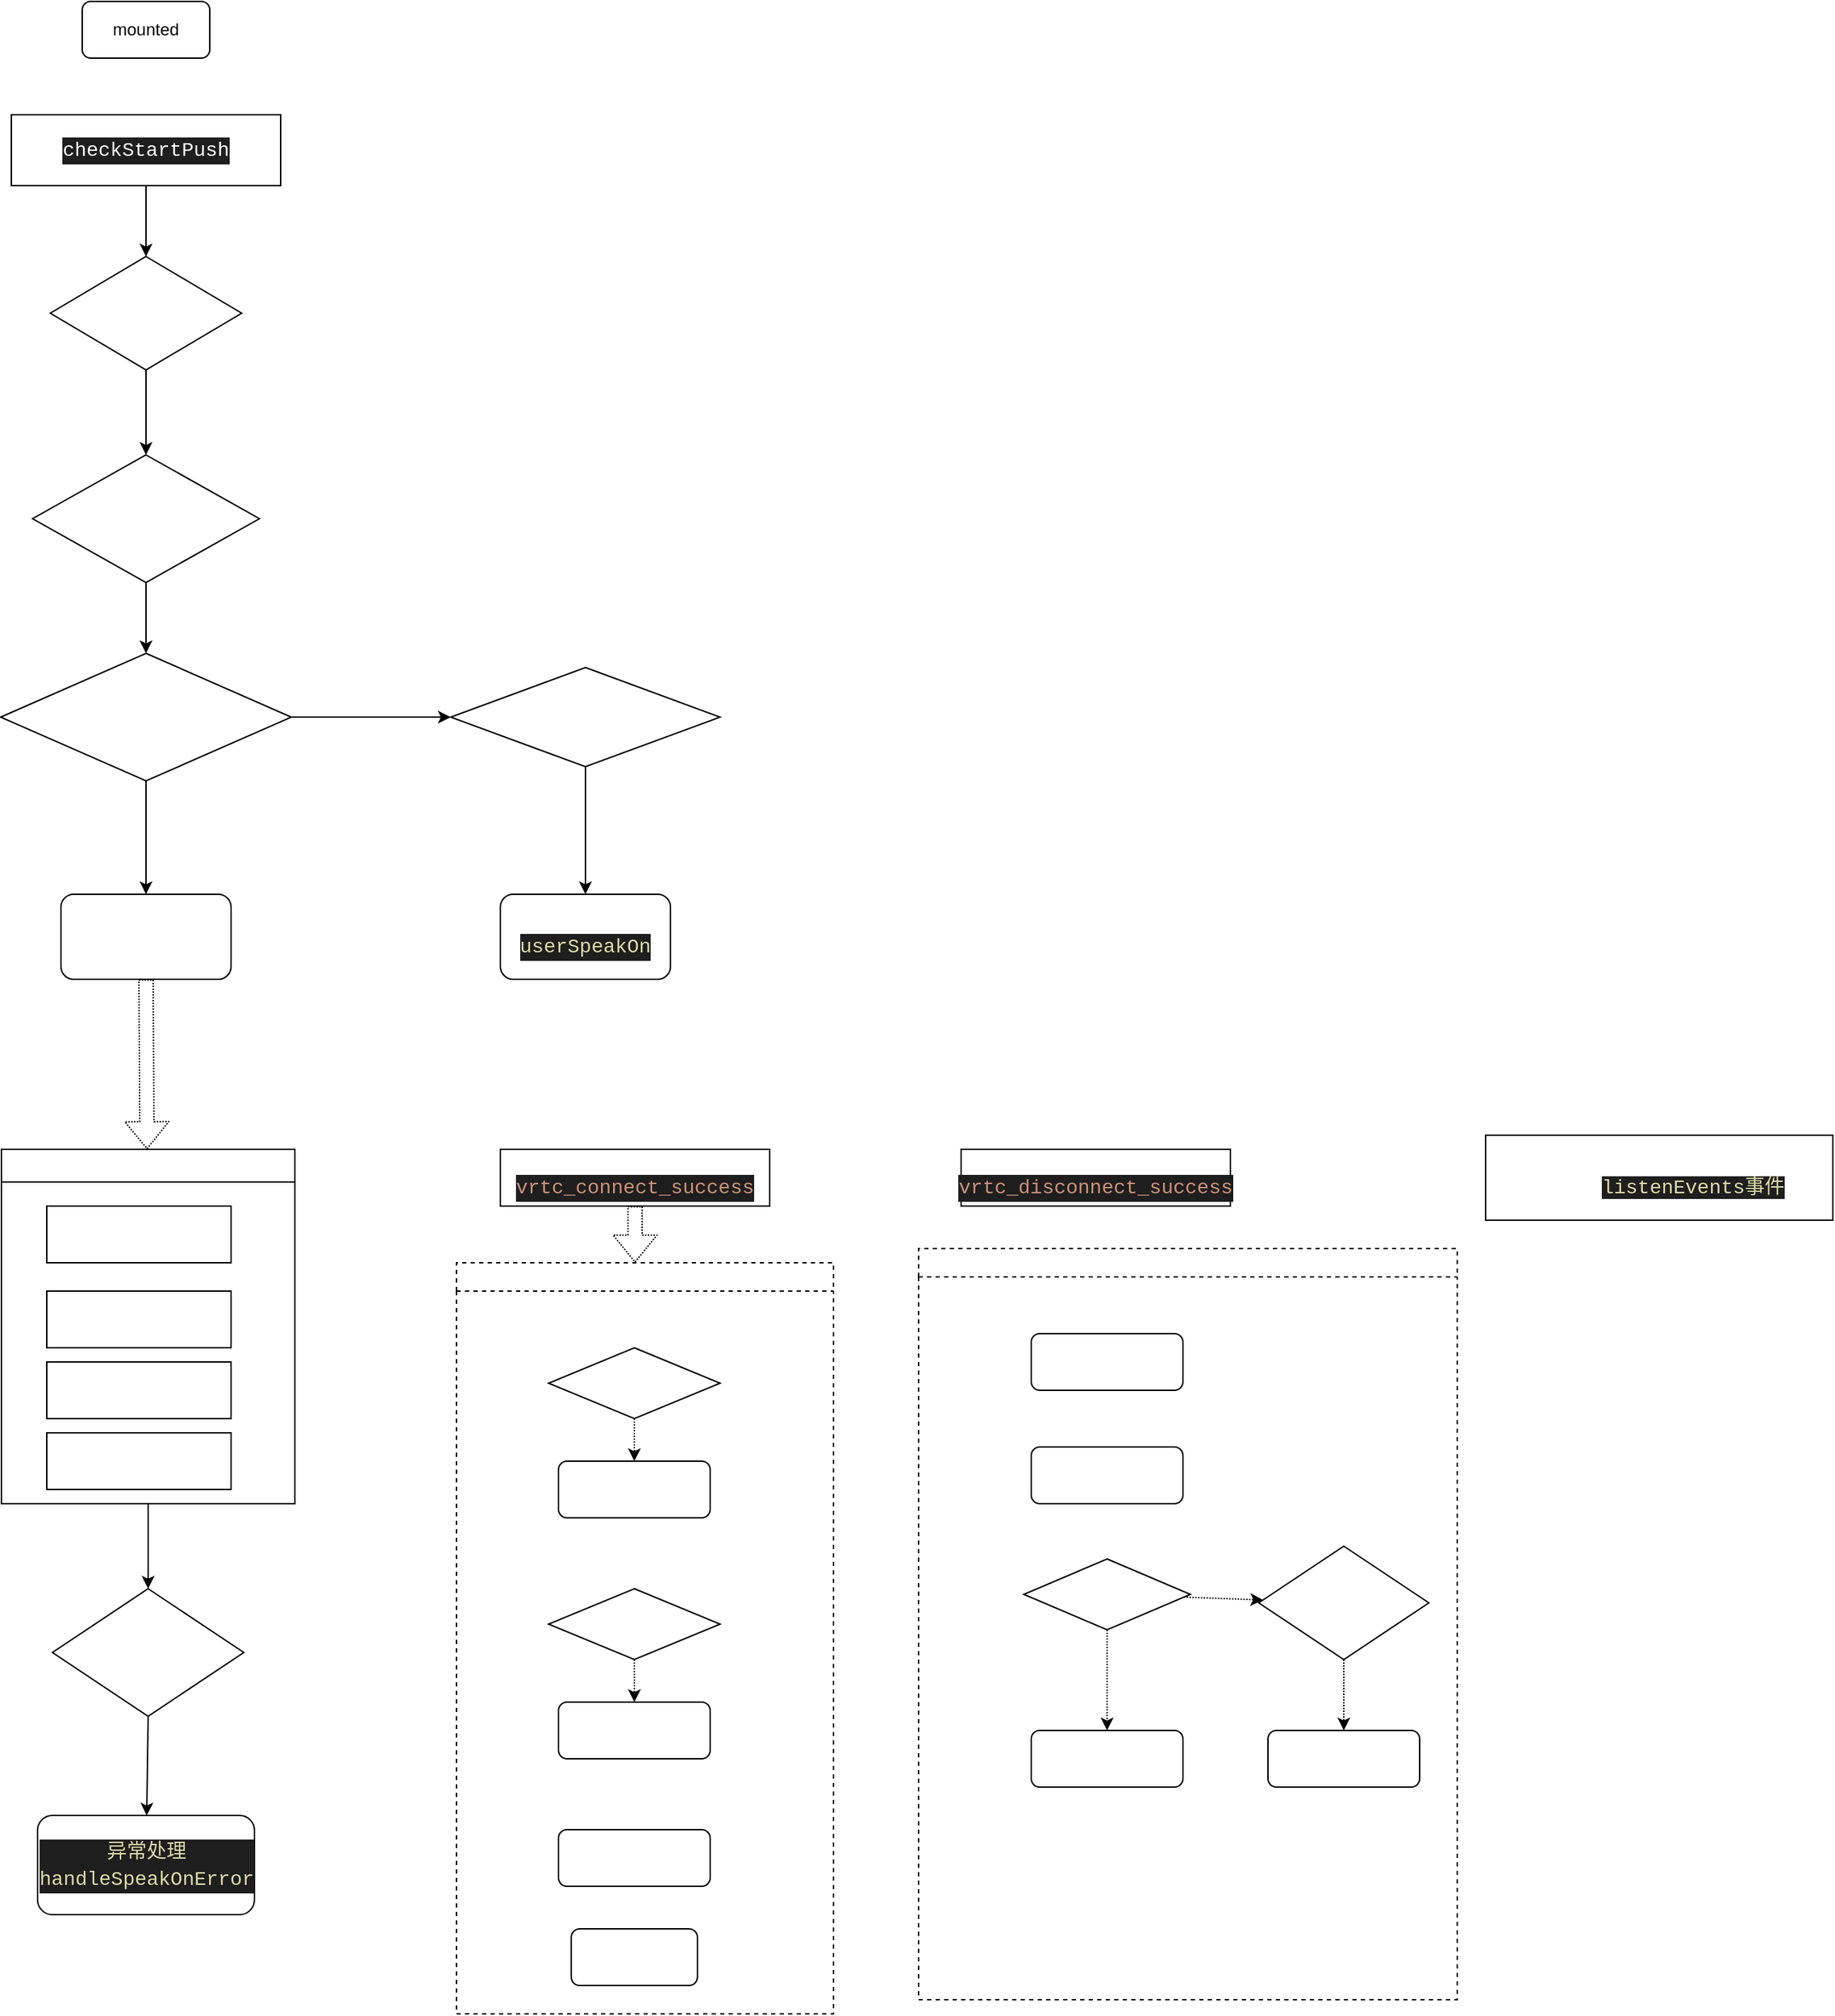<mxfile>
    <diagram id="GCOIHQHjHhxA3ld77Z4R" name="第 1 页">
        <mxGraphModel dx="884" dy="567" grid="1" gridSize="10" guides="1" tooltips="1" connect="1" arrows="1" fold="1" page="1" pageScale="1" pageWidth="827" pageHeight="1169" math="0" shadow="0">
            <root>
                <mxCell id="0"/>
                <mxCell id="1" parent="0"/>
                <mxCell id="2" value="mounted" style="rounded=1;whiteSpace=wrap;html=1;" vertex="1" parent="1">
                    <mxGeometry x="150" y="20" width="90" height="40" as="geometry"/>
                </mxCell>
                <mxCell id="8" style="edgeStyle=none;html=1;exitX=0.5;exitY=1;exitDx=0;exitDy=0;entryX=0.5;entryY=0;entryDx=0;entryDy=0;fontColor=#FFFFFF;" edge="1" parent="1" source="3" target="6">
                    <mxGeometry relative="1" as="geometry"/>
                </mxCell>
                <mxCell id="3" value="&lt;div style=&quot;background-color: rgb(30 , 30 , 30) ; font-family: &amp;#34;consolas&amp;#34; , &amp;#34;courier new&amp;#34; , monospace ; font-size: 14px ; line-height: 19px&quot;&gt;&lt;font color=&quot;#ffffff&quot;&gt;checkStartPush&lt;/font&gt;&lt;/div&gt;" style="rounded=0;whiteSpace=wrap;html=1;" vertex="1" parent="1">
                    <mxGeometry x="100" y="100" width="190" height="50" as="geometry"/>
                </mxCell>
                <mxCell id="9" style="edgeStyle=none;html=1;exitX=0.5;exitY=1;exitDx=0;exitDy=0;entryX=0.5;entryY=0;entryDx=0;entryDy=0;fontColor=#FFFFFF;" edge="1" parent="1" source="6" target="7">
                    <mxGeometry relative="1" as="geometry"/>
                </mxCell>
                <mxCell id="6" value="设备是否禁用" style="rhombus;whiteSpace=wrap;html=1;fontColor=#FFFFFF;" vertex="1" parent="1">
                    <mxGeometry x="127.5" y="200" width="135" height="80" as="geometry"/>
                </mxCell>
                <mxCell id="21" style="edgeStyle=none;html=1;exitX=0.5;exitY=1;exitDx=0;exitDy=0;fontColor=#FFFFFF;" edge="1" parent="1" source="7" target="11">
                    <mxGeometry relative="1" as="geometry"/>
                </mxCell>
                <mxCell id="7" value="设备是否支持连麦" style="rhombus;whiteSpace=wrap;html=1;fontColor=#FFFFFF;" vertex="1" parent="1">
                    <mxGeometry x="115" y="340" width="160" height="90" as="geometry"/>
                </mxCell>
                <mxCell id="13" style="edgeStyle=none;html=1;exitX=0.5;exitY=1;exitDx=0;exitDy=0;fontColor=#FFFFFF;" edge="1" parent="1" source="11" target="12">
                    <mxGeometry relative="1" as="geometry"/>
                </mxCell>
                <mxCell id="20" style="edgeStyle=none;html=1;exitX=1;exitY=0.5;exitDx=0;exitDy=0;entryX=0;entryY=0.5;entryDx=0;entryDy=0;fontColor=#FFFFFF;" edge="1" parent="1" source="11" target="16">
                    <mxGeometry relative="1" as="geometry"/>
                </mxCell>
                <mxCell id="11" value="是否在麦" style="rhombus;whiteSpace=wrap;html=1;fontColor=#FFFFFF;" vertex="1" parent="1">
                    <mxGeometry x="92.5" y="480" width="205" height="90" as="geometry"/>
                </mxCell>
                <mxCell id="35" style="edgeStyle=none;html=1;exitX=0.5;exitY=1;exitDx=0;exitDy=0;fontColor=#FFFFFF;shape=flexArrow;dashed=1;dashPattern=1 1;" edge="1" parent="1" source="12" target="23">
                    <mxGeometry relative="1" as="geometry"/>
                </mxCell>
                <mxCell id="12" value="开始推流&lt;br&gt;startPush" style="rounded=1;whiteSpace=wrap;html=1;fontColor=#FFFFFF;" vertex="1" parent="1">
                    <mxGeometry x="135" y="650" width="120" height="60" as="geometry"/>
                </mxCell>
                <mxCell id="14" value="N" style="text;html=1;strokeColor=none;fillColor=none;align=center;verticalAlign=middle;whiteSpace=wrap;rounded=0;fontColor=#FFFFFF;" vertex="1" parent="1">
                    <mxGeometry x="320" y="490" width="60" height="30" as="geometry"/>
                </mxCell>
                <mxCell id="15" value="Y" style="text;html=1;strokeColor=none;fillColor=none;align=center;verticalAlign=middle;whiteSpace=wrap;rounded=0;fontColor=#FFFFFF;" vertex="1" parent="1">
                    <mxGeometry x="135" y="610" width="60" height="30" as="geometry"/>
                </mxCell>
                <mxCell id="18" style="edgeStyle=none;html=1;exitX=0.5;exitY=1;exitDx=0;exitDy=0;fontColor=#FFFFFF;" edge="1" parent="1" source="16" target="17">
                    <mxGeometry relative="1" as="geometry"/>
                </mxCell>
                <mxCell id="16" value="是否为分组非禁言等相关逻辑" style="rhombus;whiteSpace=wrap;html=1;fontColor=#FFFFFF;" vertex="1" parent="1">
                    <mxGeometry x="410" y="490" width="190" height="70" as="geometry"/>
                </mxCell>
                <mxCell id="17" value="调用上麦接口&lt;br&gt;&lt;div style=&quot;color: rgb(212 , 212 , 212) ; background-color: rgb(30 , 30 , 30) ; font-family: &amp;#34;consolas&amp;#34; , &amp;#34;courier new&amp;#34; , monospace ; font-size: 14px ; line-height: 19px&quot;&gt;&lt;span style=&quot;color: #dcdcaa&quot;&gt;userSpeakOn&lt;/span&gt;&lt;/div&gt;" style="rounded=1;whiteSpace=wrap;html=1;fontColor=#FFFFFF;" vertex="1" parent="1">
                    <mxGeometry x="445" y="650" width="120" height="60" as="geometry"/>
                </mxCell>
                <mxCell id="19" value="Y" style="text;html=1;strokeColor=none;fillColor=none;align=center;verticalAlign=middle;whiteSpace=wrap;rounded=0;fontColor=#FFFFFF;" vertex="1" parent="1">
                    <mxGeometry x="440" y="585" width="60" height="30" as="geometry"/>
                </mxCell>
                <mxCell id="22" value="N" style="text;html=1;strokeColor=none;fillColor=none;align=center;verticalAlign=middle;whiteSpace=wrap;rounded=0;fontColor=#FFFFFF;" vertex="1" parent="1">
                    <mxGeometry x="135" y="300" width="60" height="30" as="geometry"/>
                </mxCell>
                <mxCell id="33" style="edgeStyle=none;html=1;exitX=0.5;exitY=1;exitDx=0;exitDy=0;fontColor=#FFFFFF;" edge="1" parent="1" source="23" target="29">
                    <mxGeometry relative="1" as="geometry"/>
                </mxCell>
                <mxCell id="23" value="startPush" style="swimlane;fontColor=#FFFFFF;" vertex="1" parent="1">
                    <mxGeometry x="93" y="830" width="207" height="250" as="geometry"/>
                </mxCell>
                <mxCell id="24" value="创建本地流" style="whiteSpace=wrap;html=1;fontColor=#FFFFFF;" vertex="1" parent="23">
                    <mxGeometry x="32" y="40" width="130" height="40" as="geometry"/>
                </mxCell>
                <mxCell id="25" value="推送本地流" style="whiteSpace=wrap;html=1;fontColor=#FFFFFF;" vertex="1" parent="23">
                    <mxGeometry x="32" y="100" width="130" height="40" as="geometry"/>
                </mxCell>
                <mxCell id="26" value="是否设置禁音" style="whiteSpace=wrap;html=1;fontColor=#FFFFFF;" vertex="1" parent="23">
                    <mxGeometry x="32" y="150" width="130" height="40" as="geometry"/>
                </mxCell>
                <mxCell id="28" value="获取音量/网络状态" style="whiteSpace=wrap;html=1;fontColor=#FFFFFF;" vertex="1" parent="23">
                    <mxGeometry x="32" y="200" width="130" height="40" as="geometry"/>
                </mxCell>
                <mxCell id="32" style="edgeStyle=none;html=1;exitX=0.5;exitY=1;exitDx=0;exitDy=0;fontColor=#FFFFFF;" edge="1" parent="1" source="29" target="30">
                    <mxGeometry relative="1" as="geometry"/>
                </mxCell>
                <mxCell id="29" value="存在异常" style="rhombus;whiteSpace=wrap;html=1;fontColor=#FFFFFF;" vertex="1" parent="1">
                    <mxGeometry x="129" y="1140" width="135" height="90" as="geometry"/>
                </mxCell>
                <mxCell id="30" value="&lt;div style=&quot;color: rgb(212 , 212 , 212) ; background-color: rgb(30 , 30 , 30) ; font-family: &amp;#34;consolas&amp;#34; , &amp;#34;courier new&amp;#34; , monospace ; font-size: 14px ; line-height: 19px&quot;&gt;&lt;span style=&quot;color: #dcdcaa&quot;&gt;异常处理&lt;/span&gt;&lt;/div&gt;&lt;div style=&quot;color: rgb(212 , 212 , 212) ; background-color: rgb(30 , 30 , 30) ; font-family: &amp;#34;consolas&amp;#34; , &amp;#34;courier new&amp;#34; , monospace ; font-size: 14px ; line-height: 19px&quot;&gt;&lt;span style=&quot;color: #dcdcaa&quot;&gt;handleSpeakOnError&lt;/span&gt;&lt;/div&gt;" style="rounded=1;whiteSpace=wrap;html=1;fontColor=#FFFFFF;" vertex="1" parent="1">
                    <mxGeometry x="118.5" y="1300" width="153" height="70" as="geometry"/>
                </mxCell>
                <mxCell id="31" value="Y" style="text;html=1;strokeColor=none;fillColor=none;align=center;verticalAlign=middle;whiteSpace=wrap;rounded=0;fontColor=#FFFFFF;" vertex="1" parent="1">
                    <mxGeometry x="135" y="1250" width="60" height="30" as="geometry"/>
                </mxCell>
                <mxCell id="41" style="edgeStyle=none;shape=flexArrow;html=1;exitX=0.5;exitY=1;exitDx=0;exitDy=0;dashed=1;dashPattern=1 1;fontColor=#FFFFFF;" edge="1" parent="1" source="37">
                    <mxGeometry relative="1" as="geometry">
                        <mxPoint x="540" y="910" as="targetPoint"/>
                    </mxGeometry>
                </mxCell>
                <mxCell id="37" value="监听上麦成功&lt;br&gt;&lt;div style=&quot;color: rgb(212 , 212 , 212) ; background-color: rgb(30 , 30 , 30) ; font-family: &amp;#34;consolas&amp;#34; , &amp;#34;courier new&amp;#34; , monospace ; font-size: 14px ; line-height: 19px&quot;&gt;&lt;span style=&quot;color: #ce9178&quot;&gt;vrtc_connect_success&lt;/span&gt;&lt;/div&gt;" style="rounded=0;whiteSpace=wrap;html=1;fontColor=#FFFFFF;" vertex="1" parent="1">
                    <mxGeometry x="445" y="830" width="190" height="40" as="geometry"/>
                </mxCell>
                <mxCell id="38" value="监听下麦成功&lt;br&gt;&lt;div style=&quot;color: rgb(212 , 212 , 212) ; background-color: rgb(30 , 30 , 30) ; font-family: &amp;#34;consolas&amp;#34; , &amp;#34;courier new&amp;#34; , monospace ; font-size: 14px ; line-height: 19px&quot;&gt;&lt;div style=&quot;font-family: &amp;#34;consolas&amp;#34; , &amp;#34;courier new&amp;#34; , monospace ; line-height: 19px&quot;&gt;&lt;span style=&quot;color: #ce9178&quot;&gt;vrtc_disconnect_success&lt;/span&gt;&lt;/div&gt;&lt;/div&gt;" style="rounded=0;whiteSpace=wrap;html=1;fontColor=#FFFFFF;" vertex="1" parent="1">
                    <mxGeometry x="770" y="830" width="190" height="40" as="geometry"/>
                </mxCell>
                <mxCell id="39" value="其他相关监听：&lt;br&gt;查看代码&lt;span style=&quot;color: rgb(220 , 220 , 170) ; background-color: rgb(30 , 30 , 30) ; font-family: &amp;#34;consolas&amp;#34; , &amp;#34;courier new&amp;#34; , monospace ; font-size: 14px&quot;&gt;listenEvents事件&lt;/span&gt;" style="rounded=0;whiteSpace=wrap;html=1;fontColor=#FFFFFF;" vertex="1" parent="1">
                    <mxGeometry x="1140" y="820" width="245" height="60" as="geometry"/>
                </mxCell>
                <mxCell id="42" value="vrtc_connect_success" style="swimlane;fontColor=#FFFFFF;dashed=1;startSize=20;" vertex="1" parent="1">
                    <mxGeometry x="414" y="910" width="266" height="530" as="geometry"/>
                </mxCell>
                <mxCell id="49" style="edgeStyle=none;html=1;exitX=0.5;exitY=1;exitDx=0;exitDy=0;entryX=0.5;entryY=0;entryDx=0;entryDy=0;dashed=1;dashPattern=1 1;fontColor=#FFFFFF;" edge="1" parent="42" source="44" target="46">
                    <mxGeometry relative="1" as="geometry"/>
                </mxCell>
                <mxCell id="44" value="设备是否禁用" style="rhombus;whiteSpace=wrap;html=1;fontColor=#FFFFFF;" vertex="1" parent="42">
                    <mxGeometry x="65" y="60" width="121" height="50" as="geometry"/>
                </mxCell>
                <mxCell id="45" value="Y" style="text;html=1;strokeColor=none;fillColor=none;align=center;verticalAlign=middle;whiteSpace=wrap;rounded=0;dashed=1;fontColor=#FFFFFF;" vertex="1" parent="42">
                    <mxGeometry x="61" y="110" width="60" height="30" as="geometry"/>
                </mxCell>
                <mxCell id="46" value="下麦&lt;br&gt;中断返回" style="rounded=1;whiteSpace=wrap;html=1;fontColor=#FFFFFF;" vertex="1" parent="42">
                    <mxGeometry x="72" y="140" width="107" height="40" as="geometry"/>
                </mxCell>
                <mxCell id="53" style="edgeStyle=none;html=1;exitX=0.5;exitY=1;exitDx=0;exitDy=0;entryX=0.5;entryY=0;entryDx=0;entryDy=0;dashed=1;dashPattern=1 1;fontColor=#FFFFFF;" edge="1" parent="42" source="50" target="52">
                    <mxGeometry relative="1" as="geometry"/>
                </mxCell>
                <mxCell id="50" value="非自动上麦" style="rhombus;whiteSpace=wrap;html=1;fontColor=#FFFFFF;" vertex="1" parent="42">
                    <mxGeometry x="65" y="230" width="121" height="50" as="geometry"/>
                </mxCell>
                <mxCell id="51" value="Y" style="text;html=1;strokeColor=none;fillColor=none;align=center;verticalAlign=middle;whiteSpace=wrap;rounded=0;dashed=1;fontColor=#FFFFFF;" vertex="1" parent="42">
                    <mxGeometry x="61" y="280" width="60" height="30" as="geometry"/>
                </mxCell>
                <mxCell id="52" value="初始化互动实例" style="rounded=1;whiteSpace=wrap;html=1;fontColor=#FFFFFF;" vertex="1" parent="42">
                    <mxGeometry x="72" y="310" width="107" height="40" as="geometry"/>
                </mxCell>
                <mxCell id="54" value="检测互动实例" style="rounded=1;whiteSpace=wrap;html=1;fontColor=#FFFFFF;" vertex="1" parent="42">
                    <mxGeometry x="72" y="400" width="107" height="40" as="geometry"/>
                </mxCell>
                <mxCell id="55" value="推流&lt;br&gt;startPush" style="rounded=1;whiteSpace=wrap;html=1;fontColor=#FFFFFF;" vertex="1" parent="42">
                    <mxGeometry x="81" y="470" width="89" height="40" as="geometry"/>
                </mxCell>
                <mxCell id="58" value="vrtc_disconnect_success" style="swimlane;fontColor=#FFFFFF;dashed=1;startSize=20;" vertex="1" parent="1">
                    <mxGeometry x="740" y="900" width="380" height="530" as="geometry"/>
                </mxCell>
                <mxCell id="69" value="停止推流&lt;br&gt;stopPush" style="rounded=1;whiteSpace=wrap;html=1;fontColor=#FFFFFF;" vertex="1" parent="58">
                    <mxGeometry x="79.5" y="60" width="107" height="40" as="geometry"/>
                </mxCell>
                <mxCell id="70" value="销毁互动实例" style="rounded=1;whiteSpace=wrap;html=1;fontColor=#FFFFFF;" vertex="1" parent="58">
                    <mxGeometry x="79.5" y="140" width="107" height="40" as="geometry"/>
                </mxCell>
                <mxCell id="73" style="edgeStyle=none;html=1;exitX=0.5;exitY=1;exitDx=0;exitDy=0;entryX=0.5;entryY=0;entryDx=0;entryDy=0;dashed=1;dashPattern=1 1;fontColor=#FFFFFF;" edge="1" parent="58" source="71" target="72">
                    <mxGeometry relative="1" as="geometry"/>
                </mxCell>
                <mxCell id="76" value="" style="edgeStyle=none;html=1;dashed=1;dashPattern=1 1;fontColor=#FFFFFF;" edge="1" parent="58" source="71" target="75">
                    <mxGeometry relative="1" as="geometry"/>
                </mxCell>
                <mxCell id="71" value="是否为无延迟" style="rhombus;whiteSpace=wrap;html=1;fontColor=#FFFFFF;" vertex="1" parent="58">
                    <mxGeometry x="74.25" y="219" width="117.5" height="50" as="geometry"/>
                </mxCell>
                <mxCell id="72" value="初始化互动实例" style="rounded=1;whiteSpace=wrap;html=1;fontColor=#FFFFFF;" vertex="1" parent="58">
                    <mxGeometry x="79.5" y="340" width="107" height="40" as="geometry"/>
                </mxCell>
                <mxCell id="74" value="Y" style="text;html=1;strokeColor=none;fillColor=none;align=center;verticalAlign=middle;whiteSpace=wrap;rounded=0;dashed=1;fontColor=#FFFFFF;" vertex="1" parent="58">
                    <mxGeometry x="70" y="290" width="60" height="30" as="geometry"/>
                </mxCell>
                <mxCell id="80" style="edgeStyle=none;html=1;exitX=0.5;exitY=1;exitDx=0;exitDy=0;dashed=1;dashPattern=1 1;fontColor=#FFFFFF;" edge="1" parent="58" source="75" target="79">
                    <mxGeometry relative="1" as="geometry"/>
                </mxCell>
                <mxCell id="75" value="是否为分组" style="rhombus;whiteSpace=wrap;html=1;fontColor=#FFFFFF;" vertex="1" parent="58">
                    <mxGeometry x="240" y="210" width="120" height="80" as="geometry"/>
                </mxCell>
                <mxCell id="77" value="Y" style="text;html=1;strokeColor=none;fillColor=none;align=center;verticalAlign=middle;whiteSpace=wrap;rounded=0;dashed=1;fontColor=#FFFFFF;" vertex="1" parent="58">
                    <mxGeometry x="191.75" y="210" width="60" height="30" as="geometry"/>
                </mxCell>
                <mxCell id="78" value="Y" style="text;html=1;strokeColor=none;fillColor=none;align=center;verticalAlign=middle;whiteSpace=wrap;rounded=0;dashed=1;fontColor=#FFFFFF;" vertex="1" parent="58">
                    <mxGeometry x="230" y="290" width="60" height="30" as="geometry"/>
                </mxCell>
                <mxCell id="79" value="更新小组数据" style="rounded=1;whiteSpace=wrap;html=1;fontColor=#FFFFFF;" vertex="1" parent="58">
                    <mxGeometry x="246.5" y="340" width="107" height="40" as="geometry"/>
                </mxCell>
            </root>
        </mxGraphModel>
    </diagram>
</mxfile>